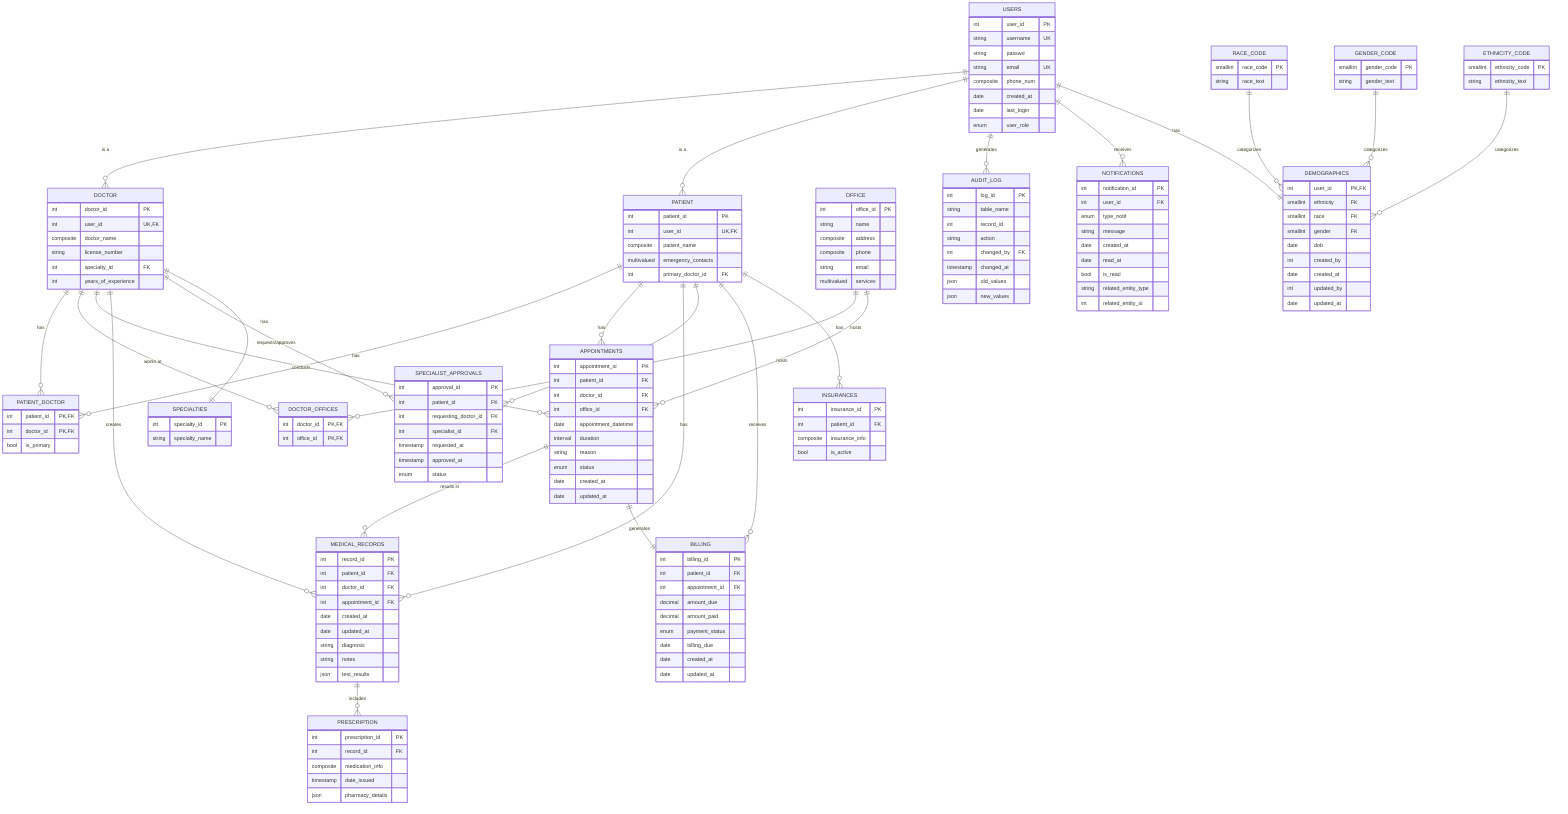 erDiagram
    USERS {
        int user_id PK
        string username UK
        string passwd
        string email UK
        composite phone_num
        date created_at
        date last_login
        enum user_role
    }
    DOCTOR {
        int doctor_id PK
        int user_id UK, FK
        composite doctor_name
        string license_number
        int specialty_id FK
        int years_of_experience
    }
    PATIENT {
        int patient_id PK
        int user_id UK, FK
        composite patient_name
        multivalued emergency_contacts
        int primary_doctor_id FK
    }
    PATIENT_DOCTOR {
        int patient_id PK, FK
        int doctor_id PK, FK
        bool is_primary
    }
    OFFICE {
        int office_id PK
        string name
        composite address
        composite phone
        string email
        multivalued services
    }
    DOCTOR_OFFICES {
        int doctor_id PK, FK
        int office_id PK, FK
    }
    APPOINTMENTS {
        int appointment_id PK
        int patient_id FK
        int doctor_id FK
        int office_id FK
        date appointment_datetime
        interval duration
        string reason
        enum status
        date created_at
        date updated_at
    }
    MEDICAL_RECORDS {
        int record_id PK
        int patient_id FK
        int doctor_id FK
        int appointment_id FK
        date created_at
        date updated_at
        string diagnosis
        string notes
        json test_results
    }
    PRESCRIPTION {
        int prescription_id PK
        int record_id FK
        composite medication_info
        timestamp date_issued
        json pharmacy_details
    }
    SPECIALIST_APPROVALS {
        int approval_id PK
        int patient_id FK
        int requesting_doctor_id FK
        int specialist_id FK
        timestamp requested_at
        timestamp approved_at
        enum status
    }
    BILLING {
        int billing_id PK
        int patient_id FK
        int appointment_id FK
        decimal amount_due
        decimal amount_paid
        enum payment_status
        date billing_due
        date created_at
        date updated_at
    }
    INSURANCES {
        int insurance_id PK
        int patient_id FK
        composite insurance_info
        bool is_active
    }
    AUDIT_LOG {
        int log_id PK
        string table_name
        int record_id
        string action
        int changed_by FK
        timestamp changed_at
        json old_values
        json new_values
    }
    NOTIFICATIONS {
        int notification_id PK
        int user_id FK
        enum type_notif
        string message
        date created_at
        date read_at
        bool is_read
        string related_entity_type
        int related_entity_id
    }
    RACE_CODE {
        smallint race_code PK
        string race_text
    }
    GENDER_CODE {
        smallint gender_code PK
        string gender_text
    }
    ETHNICITY_CODE {
        smallint ethnicity_code PK
        string ethnicity_text
    }
    DEMOGRAPHICS {
        int user_id PK, FK
        smallint ethnicity FK
        smallint race FK
        smallint gender FK
        date dob
        int created_by
        date created_at
        int updated_by
        date updated_at
    }
    SPECIALTIES {
        int specialty_id PK
        string specialty_name
    }

    USERS ||--o{ DOCTOR : "is a"
    USERS ||--o{ PATIENT : "is a"
    DOCTOR ||--o{ PATIENT_DOCTOR : "has"
    PATIENT ||--o{ PATIENT_DOCTOR : "has"
    DOCTOR ||--o{ DOCTOR_OFFICES : "works at"
    OFFICE ||--o{ DOCTOR_OFFICES : "hosts"
    PATIENT ||--o{ APPOINTMENTS : "has"
    DOCTOR ||--o{ APPOINTMENTS : "conducts"
    OFFICE ||--o{ APPOINTMENTS : "hosts"
    PATIENT ||--o{ MEDICAL_RECORDS : "has"
    DOCTOR ||--o{ MEDICAL_RECORDS : "creates"
    APPOINTMENTS ||--o{ MEDICAL_RECORDS : "results in"
    MEDICAL_RECORDS ||--o{ PRESCRIPTION : "includes"
    PATIENT ||--o{ SPECIALIST_APPROVALS : "requests"
    DOCTOR ||--o{ SPECIALIST_APPROVALS : "requests/approves"
    PATIENT ||--o{ BILLING : "receives"
    APPOINTMENTS ||--|| BILLING : "generates"
    PATIENT ||--o{ INSURANCES : "has"
    USERS ||--o{ AUDIT_LOG : "generates"
    USERS ||--o{ NOTIFICATIONS : "receives"
    USERS ||--|| DEMOGRAPHICS : "has"
    RACE_CODE ||--o{ DEMOGRAPHICS : "categorizes"
    GENDER_CODE ||--o{ DEMOGRAPHICS : "categorizes"
    ETHNICITY_CODE ||--o{ DEMOGRAPHICS : "categorizes"
    DOCTOR ||--|| SPECIALTIES : "has"